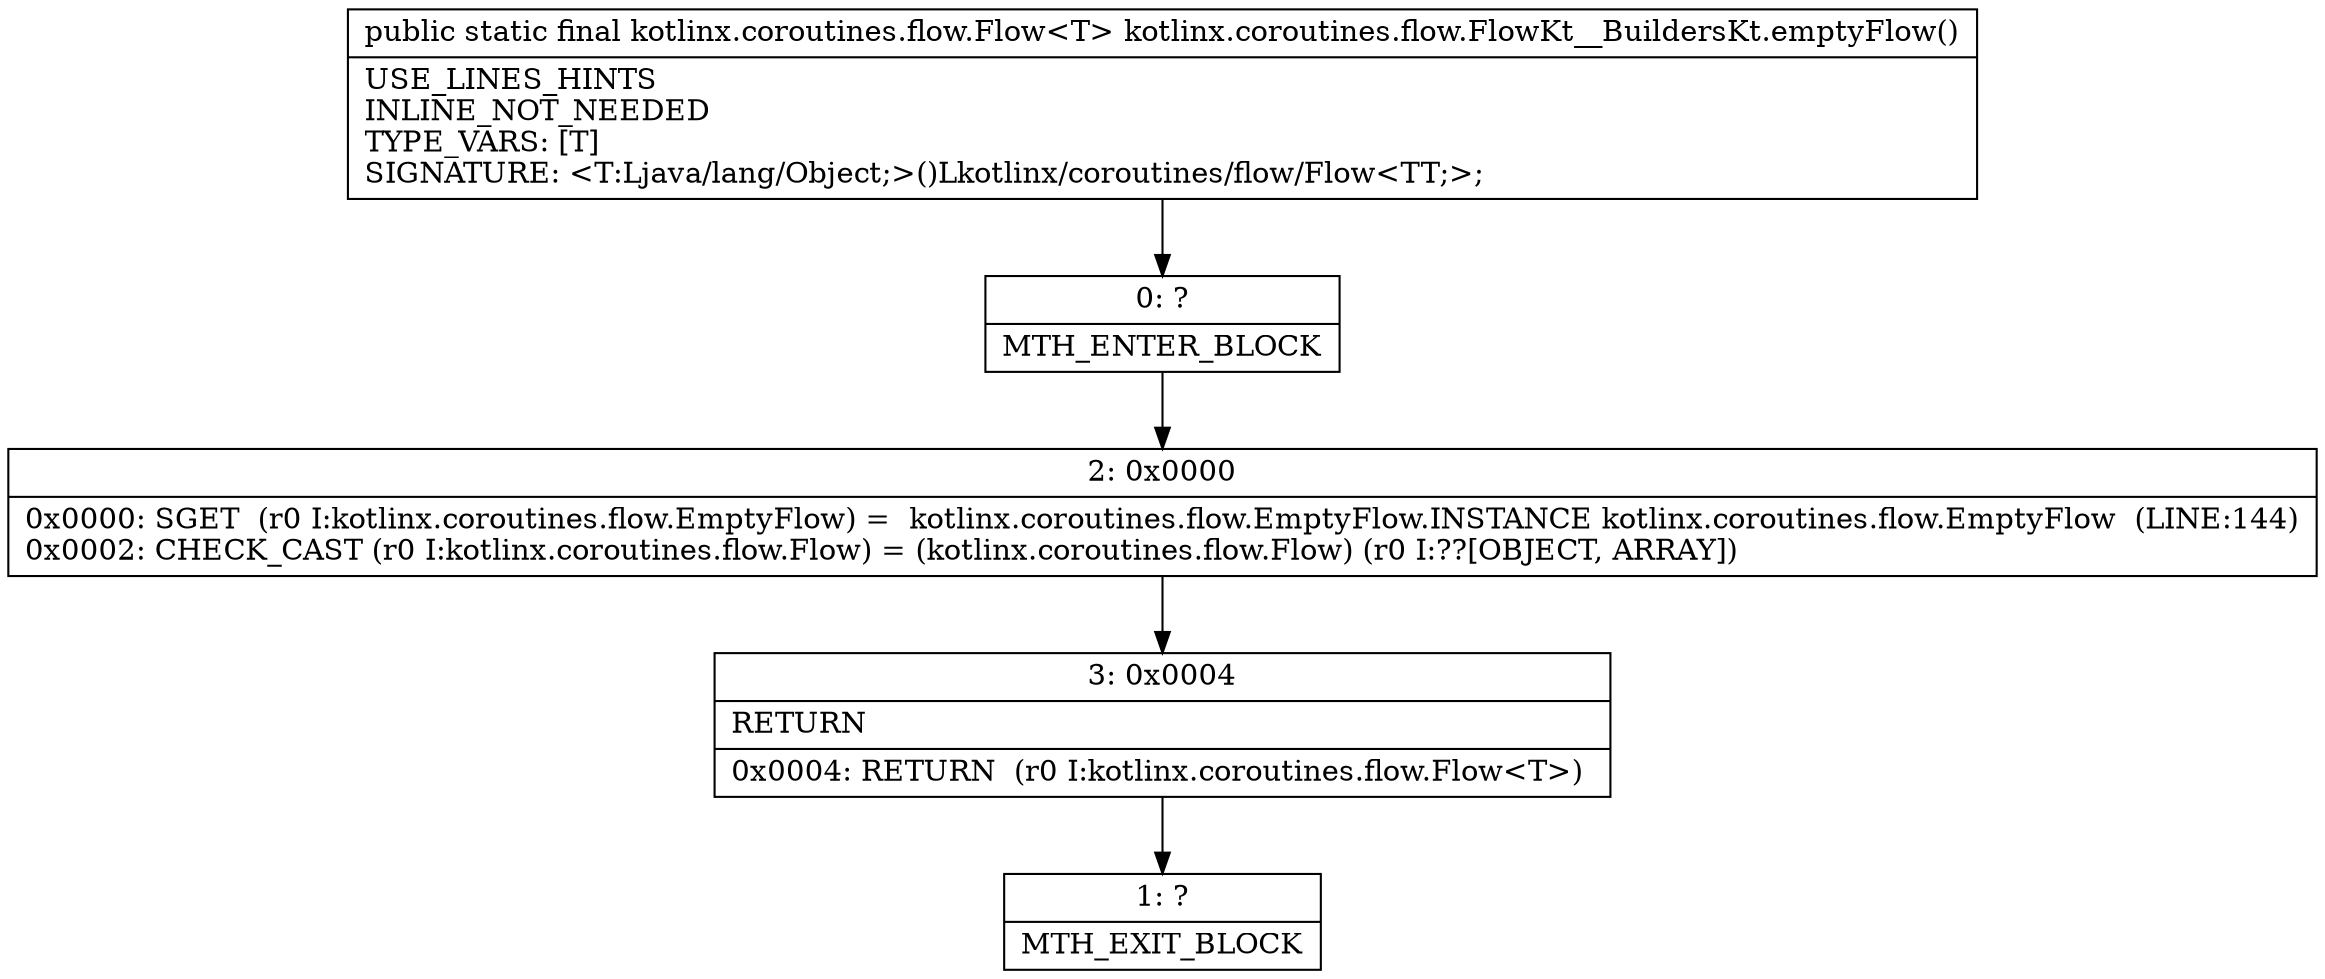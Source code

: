 digraph "CFG forkotlinx.coroutines.flow.FlowKt__BuildersKt.emptyFlow()Lkotlinx\/coroutines\/flow\/Flow;" {
Node_0 [shape=record,label="{0\:\ ?|MTH_ENTER_BLOCK\l}"];
Node_2 [shape=record,label="{2\:\ 0x0000|0x0000: SGET  (r0 I:kotlinx.coroutines.flow.EmptyFlow) =  kotlinx.coroutines.flow.EmptyFlow.INSTANCE kotlinx.coroutines.flow.EmptyFlow  (LINE:144)\l0x0002: CHECK_CAST (r0 I:kotlinx.coroutines.flow.Flow) = (kotlinx.coroutines.flow.Flow) (r0 I:??[OBJECT, ARRAY]) \l}"];
Node_3 [shape=record,label="{3\:\ 0x0004|RETURN\l|0x0004: RETURN  (r0 I:kotlinx.coroutines.flow.Flow\<T\>) \l}"];
Node_1 [shape=record,label="{1\:\ ?|MTH_EXIT_BLOCK\l}"];
MethodNode[shape=record,label="{public static final kotlinx.coroutines.flow.Flow\<T\> kotlinx.coroutines.flow.FlowKt__BuildersKt.emptyFlow()  | USE_LINES_HINTS\lINLINE_NOT_NEEDED\lTYPE_VARS: [T]\lSIGNATURE: \<T:Ljava\/lang\/Object;\>()Lkotlinx\/coroutines\/flow\/Flow\<TT;\>;\l}"];
MethodNode -> Node_0;Node_0 -> Node_2;
Node_2 -> Node_3;
Node_3 -> Node_1;
}

